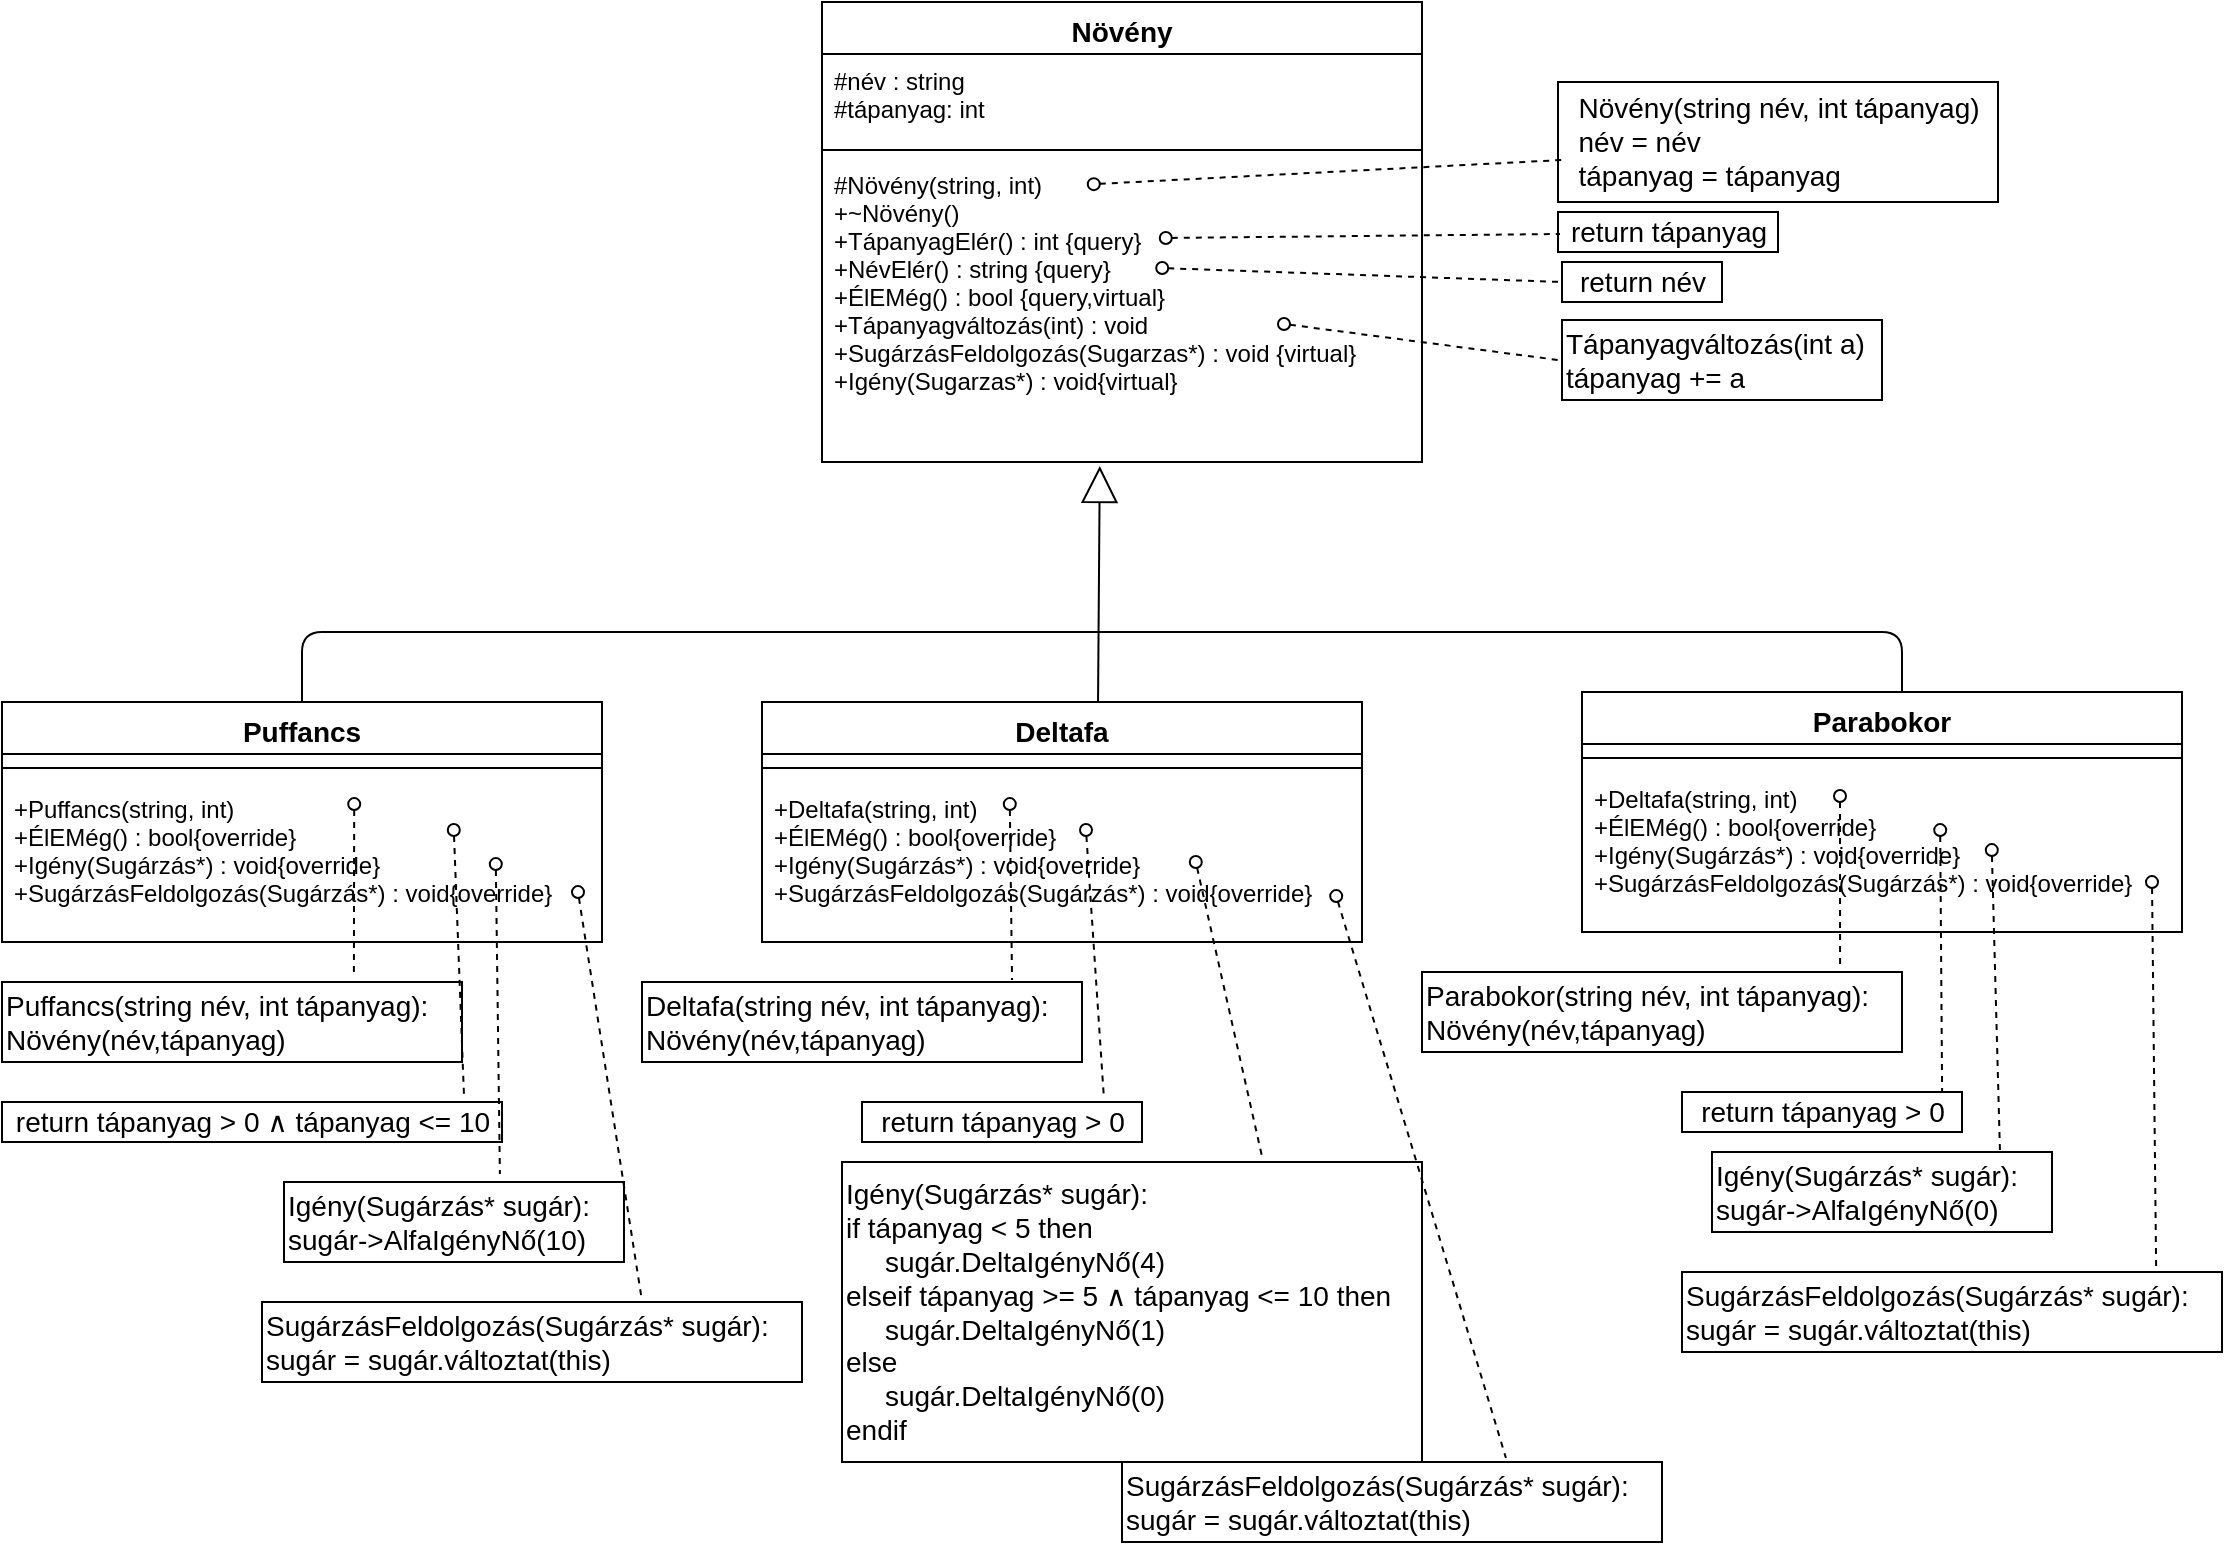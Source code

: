 <mxfile version="13.0.8" type="device"><diagram name="Page-1" id="c4acf3e9-155e-7222-9cf6-157b1a14988f"><mxGraphModel dx="2272" dy="762" grid="1" gridSize="10" guides="1" tooltips="1" connect="1" arrows="1" fold="1" page="1" pageScale="1" pageWidth="850" pageHeight="1100" background="#ffffff" math="0" shadow="0"><root><mxCell id="0"/><mxCell id="1" parent="0"/><mxCell id="UdXcBt1LBWdT0K6w-kGA-1" value="Növény" style="swimlane;fontStyle=1;align=center;verticalAlign=top;childLayout=stackLayout;horizontal=1;startSize=26;horizontalStack=0;resizeParent=1;resizeParentMax=0;resizeLast=0;collapsible=1;marginBottom=0;fontSize=14;" parent="1" vertex="1"><mxGeometry x="340" y="20" width="300" height="230" as="geometry"/></mxCell><mxCell id="UdXcBt1LBWdT0K6w-kGA-2" value="#név : string&#10;#tápanyag: int" style="text;strokeColor=none;fillColor=none;align=left;verticalAlign=top;spacingLeft=4;spacingRight=4;overflow=hidden;rotatable=0;points=[[0,0.5],[1,0.5]];portConstraint=eastwest;" parent="UdXcBt1LBWdT0K6w-kGA-1" vertex="1"><mxGeometry y="26" width="300" height="44" as="geometry"/></mxCell><mxCell id="UdXcBt1LBWdT0K6w-kGA-3" value="" style="line;strokeWidth=1;fillColor=none;align=left;verticalAlign=middle;spacingTop=-1;spacingLeft=3;spacingRight=3;rotatable=0;labelPosition=right;points=[];portConstraint=eastwest;" parent="UdXcBt1LBWdT0K6w-kGA-1" vertex="1"><mxGeometry y="70" width="300" height="8" as="geometry"/></mxCell><mxCell id="UdXcBt1LBWdT0K6w-kGA-4" value="#Növény(string, int)&#10;+~Növény()&#10;+TápanyagElér() : int {query}&#10;+NévElér() : string {query}&#10;+ÉlEMég() : bool {query,virtual}&#10;+Tápanyagváltozás(int) : void&#10;+SugárzásFeldolgozás(Sugarzas*) : void {virtual}&#10;+Igény(Sugarzas*) : void{virtual}&#10;&#10;" style="text;strokeColor=none;fillColor=none;align=left;verticalAlign=top;spacingLeft=4;spacingRight=4;overflow=hidden;rotatable=0;points=[[0,0.5],[1,0.5]];portConstraint=eastwest;" parent="UdXcBt1LBWdT0K6w-kGA-1" vertex="1"><mxGeometry y="78" width="300" height="152" as="geometry"/></mxCell><mxCell id="UdXcBt1LBWdT0K6w-kGA-16" value="" style="endArrow=block;endSize=16;endFill=0;html=1;fontSize=14;entryX=0.463;entryY=1.013;entryDx=0;entryDy=0;entryPerimeter=0;exitX=0.56;exitY=0.017;exitDx=0;exitDy=0;exitPerimeter=0;" parent="1" source="UdXcBt1LBWdT0K6w-kGA-9" target="UdXcBt1LBWdT0K6w-kGA-4" edge="1"><mxGeometry width="160" relative="1" as="geometry"><mxPoint x="380" y="370" as="sourcePoint"/><mxPoint x="540" y="370" as="targetPoint"/></mxGeometry></mxCell><mxCell id="UdXcBt1LBWdT0K6w-kGA-28" value="return név" style="text;html=1;align=center;verticalAlign=middle;resizable=0;points=[];autosize=1;fontSize=14;strokeColor=#000000;" parent="1" vertex="1"><mxGeometry x="710" y="150" width="80" height="20" as="geometry"/></mxCell><mxCell id="UdXcBt1LBWdT0K6w-kGA-32" value="return tápanyag" style="text;html=1;align=center;verticalAlign=middle;resizable=0;points=[];autosize=1;fontSize=14;strokeColor=#000000;" parent="1" vertex="1"><mxGeometry x="708" y="125" width="110" height="20" as="geometry"/></mxCell><mxCell id="UdXcBt1LBWdT0K6w-kGA-33" value="&lt;div style=&quot;text-align: left&quot;&gt;&lt;span&gt;Növény(string név, int tápanyag)&lt;/span&gt;&lt;/div&gt;&lt;div style=&quot;text-align: left&quot;&gt;&lt;span&gt;név = név&lt;/span&gt;&lt;/div&gt;&lt;div style=&quot;text-align: left&quot;&gt;&lt;span&gt;tápanyag = tápanyag&lt;/span&gt;&lt;/div&gt;" style="text;html=1;align=center;verticalAlign=middle;resizable=0;points=[];autosize=1;fontSize=14;strokeColor=#000000;" parent="1" vertex="1"><mxGeometry x="708" y="60" width="220" height="60" as="geometry"/></mxCell><mxCell id="UdXcBt1LBWdT0K6w-kGA-34" value="Tápanyagváltozás(int a)&lt;br&gt;tápanyag += a" style="text;html=1;align=left;verticalAlign=middle;resizable=0;points=[];autosize=1;fontSize=14;strokeColor=#000000;" parent="1" vertex="1"><mxGeometry x="710" y="179" width="160" height="40" as="geometry"/></mxCell><mxCell id="UdXcBt1LBWdT0K6w-kGA-35" value="Puffancs(string név, int tápanyag):&lt;br&gt;Növény(név,tápanyag)" style="text;html=1;align=left;verticalAlign=middle;resizable=0;points=[];autosize=1;fontSize=14;strokeColor=#000000;" parent="1" vertex="1"><mxGeometry x="-70" y="510" width="230" height="40" as="geometry"/></mxCell><mxCell id="UdXcBt1LBWdT0K6w-kGA-36" value="return tápanyag &amp;gt; 0&amp;nbsp;&lt;span style=&quot;background-color: rgb(255 , 255 , 255)&quot;&gt;&lt;font style=&quot;font-size: 14px&quot;&gt;∧ tápanyag &amp;lt;= 10&lt;/font&gt;&lt;/span&gt;" style="text;html=1;align=center;verticalAlign=middle;resizable=0;points=[];autosize=1;fontSize=14;strokeColor=#000000;" parent="1" vertex="1"><mxGeometry x="-70" y="570" width="250" height="20" as="geometry"/></mxCell><mxCell id="UdXcBt1LBWdT0K6w-kGA-37" value="Igény(Sugárzás* sugár):&lt;br&gt;sugár-&amp;gt;AlfaIgényNő(10)" style="text;html=1;align=left;verticalAlign=middle;resizable=0;points=[];autosize=1;fontSize=14;strokeColor=#000000;" parent="1" vertex="1"><mxGeometry x="71" y="610" width="170" height="40" as="geometry"/></mxCell><mxCell id="UdXcBt1LBWdT0K6w-kGA-38" value="SugárzásFeldolgozás(Sugárzás* sugár):&lt;br&gt;sugár = sugár.változtat(this)" style="text;html=1;align=left;verticalAlign=middle;resizable=0;points=[];autosize=1;fontSize=14;strokeColor=#000000;" parent="1" vertex="1"><mxGeometry x="60" y="670" width="270" height="40" as="geometry"/></mxCell><mxCell id="UdXcBt1LBWdT0K6w-kGA-39" value="Deltafa(string név, int tápanyag):&lt;br&gt;Növény(név,tápanyag)" style="text;html=1;align=left;verticalAlign=middle;resizable=0;points=[];autosize=1;fontSize=14;strokeColor=#000000;" parent="1" vertex="1"><mxGeometry x="250" y="510" width="220" height="40" as="geometry"/></mxCell><mxCell id="UdXcBt1LBWdT0K6w-kGA-40" value="return tápanyag &amp;gt; 0" style="text;html=1;align=center;verticalAlign=middle;resizable=0;points=[];autosize=1;fontSize=14;strokeColor=#000000;" parent="1" vertex="1"><mxGeometry x="360" y="570" width="140" height="20" as="geometry"/></mxCell><mxCell id="UdXcBt1LBWdT0K6w-kGA-41" value="Igény(Sugárzás* sugár):&lt;br&gt;if tápanyag &amp;lt; 5 then&lt;br&gt;&amp;nbsp; &amp;nbsp; &amp;nbsp;sugár.DeltaIgényNő(4)&lt;br&gt;elseif tápanyag &amp;gt;= 5&amp;nbsp;&lt;span style=&quot;text-align: center ; background-color: rgb(255 , 255 , 255)&quot;&gt;∧ tápanyag &amp;lt;= 10 then&lt;br&gt;&lt;/span&gt;&amp;nbsp; &amp;nbsp; &amp;nbsp;sugár.DeltaIgényNő(1)&lt;br&gt;else&lt;br&gt;&amp;nbsp; &amp;nbsp; &amp;nbsp;sugár.DeltaIgényNő(0)&lt;br&gt;endif&lt;span style=&quot;color: rgba(0 , 0 , 0 , 0) ; font-family: monospace ; font-size: 0px&quot;&gt;%3CmxGraphModel%3E%3Croot%3E%3CmxCell%20id%3D%220%22%2F%3E%3CmxCell%20id%3D%221%22%20parent%3D%220%22%2F%3E%3CmxCell%20id%3D%222%22%20value%3D%22Ig%C3%A9ny(Sug%C3%A1rz%C3%A1s*%20sug%C3%A1r)%3A%26lt%3Bbr%26gt%3Bsug%C3%A1r-%26amp%3Bgt%3BAlfaIg%C3%A9nyN%C5%91(10)%22%20style%3D%22text%3Bhtml%3D1%3Balign%3Dleft%3BverticalAlign%3Dmiddle%3Bresizable%3D0%3Bpoints%3D%5B%5D%3Bautosize%3D1%3BfontSize%3D14%3BstrokeColor%3D%23000000%3B%22%20vertex%3D%221%22%20parent%3D%221%22%3E%3CmxGeometry%20x%3D%2281%22%20y%3D%22750%22%20width%3D%22170%22%20height%3D%2240%22%20as%3D%22geometry%22%2F%3E%3C%2FmxCell%3E%3C%2Froot%3E%3C%2FmxGraphModel%3E&lt;/span&gt;" style="text;html=1;align=left;verticalAlign=middle;resizable=0;points=[];autosize=1;fontSize=14;strokeColor=#000000;" parent="1" vertex="1"><mxGeometry x="350" y="600" width="290" height="150" as="geometry"/></mxCell><mxCell id="UdXcBt1LBWdT0K6w-kGA-42" value="SugárzásFeldolgozás(Sugárzás* sugár):&lt;br&gt;sugár = sugár.változtat(this)" style="text;html=1;align=left;verticalAlign=middle;resizable=0;points=[];autosize=1;fontSize=14;strokeColor=#000000;" parent="1" vertex="1"><mxGeometry x="490" y="750" width="270" height="40" as="geometry"/></mxCell><mxCell id="UdXcBt1LBWdT0K6w-kGA-43" value="Parabokor(string név, int tápanyag):&lt;br&gt;Növény(név,tápanyag)" style="text;html=1;align=left;verticalAlign=middle;resizable=0;points=[];autosize=1;fontSize=14;strokeColor=#000000;" parent="1" vertex="1"><mxGeometry x="640" y="505" width="240" height="40" as="geometry"/></mxCell><mxCell id="UdXcBt1LBWdT0K6w-kGA-44" value="return tápanyag &amp;gt; 0" style="text;html=1;align=center;verticalAlign=middle;resizable=0;points=[];autosize=1;fontSize=14;strokeColor=#000000;" parent="1" vertex="1"><mxGeometry x="770" y="565" width="140" height="20" as="geometry"/></mxCell><mxCell id="UdXcBt1LBWdT0K6w-kGA-45" value="Igény(Sugárzás* sugár):&lt;br&gt;sugár-&amp;gt;AlfaIgényNő(0)" style="text;html=1;align=left;verticalAlign=middle;resizable=0;points=[];autosize=1;fontSize=14;strokeColor=#000000;" parent="1" vertex="1"><mxGeometry x="785" y="595" width="170" height="40" as="geometry"/></mxCell><mxCell id="UdXcBt1LBWdT0K6w-kGA-46" value="SugárzásFeldolgozás(Sugárzás* sugár):&lt;br&gt;sugár = sugár.változtat(this)" style="text;html=1;align=left;verticalAlign=middle;resizable=0;points=[];autosize=1;fontSize=14;strokeColor=#000000;" parent="1" vertex="1"><mxGeometry x="770" y="655" width="270" height="40" as="geometry"/></mxCell><mxCell id="UdXcBt1LBWdT0K6w-kGA-47" value="" style="html=1;verticalAlign=bottom;endArrow=none;dashed=1;endSize=8;fontSize=14;endFill=0;startArrow=oval;startFill=0;entryX=0.765;entryY=-0.075;entryDx=0;entryDy=0;entryPerimeter=0;exitX=0.587;exitY=0.138;exitDx=0;exitDy=0;exitPerimeter=0;" parent="1" source="UdXcBt1LBWdT0K6w-kGA-8" target="UdXcBt1LBWdT0K6w-kGA-35" edge="1"><mxGeometry relative="1" as="geometry"><mxPoint x="250" y="500" as="sourcePoint"/><mxPoint x="170" y="500" as="targetPoint"/></mxGeometry></mxCell><mxCell id="UdXcBt1LBWdT0K6w-kGA-48" value="" style="html=1;verticalAlign=bottom;endArrow=none;dashed=1;endSize=8;fontSize=14;endFill=0;startArrow=oval;startFill=0;entryX=0.924;entryY=-0.15;entryDx=0;entryDy=0;entryPerimeter=0;exitX=0.753;exitY=0.3;exitDx=0;exitDy=0;exitPerimeter=0;" parent="1" source="UdXcBt1LBWdT0K6w-kGA-8" target="UdXcBt1LBWdT0K6w-kGA-36" edge="1"><mxGeometry relative="1" as="geometry"><mxPoint x="250" y="520" as="sourcePoint"/><mxPoint x="170" y="520" as="targetPoint"/></mxGeometry></mxCell><mxCell id="UdXcBt1LBWdT0K6w-kGA-49" value="" style="html=1;verticalAlign=bottom;endArrow=none;dashed=1;endSize=8;fontSize=14;endFill=0;startArrow=oval;startFill=0;entryX=0.635;entryY=-0.1;entryDx=0;entryDy=0;entryPerimeter=0;exitX=0.823;exitY=0.513;exitDx=0;exitDy=0;exitPerimeter=0;" parent="1" source="UdXcBt1LBWdT0K6w-kGA-8" target="UdXcBt1LBWdT0K6w-kGA-37" edge="1"><mxGeometry relative="1" as="geometry"><mxPoint x="250" y="510" as="sourcePoint"/><mxPoint x="181" y="580" as="targetPoint"/></mxGeometry></mxCell><mxCell id="UdXcBt1LBWdT0K6w-kGA-50" value="" style="html=1;verticalAlign=bottom;endArrow=none;dashed=1;endSize=8;fontSize=14;endFill=0;startArrow=oval;startFill=0;entryX=0.704;entryY=0;entryDx=0;entryDy=0;entryPerimeter=0;exitX=0.96;exitY=0.688;exitDx=0;exitDy=0;exitPerimeter=0;" parent="1" source="UdXcBt1LBWdT0K6w-kGA-8" target="UdXcBt1LBWdT0K6w-kGA-38" edge="1"><mxGeometry relative="1" as="geometry"><mxPoint x="345" y="589" as="sourcePoint"/><mxPoint x="265" y="589" as="targetPoint"/></mxGeometry></mxCell><mxCell id="UdXcBt1LBWdT0K6w-kGA-51" value="" style="html=1;verticalAlign=bottom;endArrow=none;dashed=1;endSize=8;fontSize=14;endFill=0;startArrow=oval;startFill=0;entryX=0.841;entryY=-0.025;entryDx=0;entryDy=0;entryPerimeter=0;exitX=0.413;exitY=0.138;exitDx=0;exitDy=0;exitPerimeter=0;" parent="1" source="UdXcBt1LBWdT0K6w-kGA-11" target="UdXcBt1LBWdT0K6w-kGA-39" edge="1"><mxGeometry relative="1" as="geometry"><mxPoint x="560" y="509" as="sourcePoint"/><mxPoint x="480" y="509" as="targetPoint"/></mxGeometry></mxCell><mxCell id="UdXcBt1LBWdT0K6w-kGA-52" value="" style="html=1;verticalAlign=bottom;endArrow=none;dashed=1;endSize=8;fontSize=14;endFill=0;startArrow=oval;startFill=0;entryX=0.864;entryY=-0.1;entryDx=0;entryDy=0;entryPerimeter=0;exitX=0.54;exitY=0.3;exitDx=0;exitDy=0;exitPerimeter=0;" parent="1" source="UdXcBt1LBWdT0K6w-kGA-11" target="UdXcBt1LBWdT0K6w-kGA-40" edge="1"><mxGeometry relative="1" as="geometry"><mxPoint x="590" y="529.5" as="sourcePoint"/><mxPoint x="510" y="529.5" as="targetPoint"/></mxGeometry></mxCell><mxCell id="UdXcBt1LBWdT0K6w-kGA-53" value="" style="html=1;verticalAlign=bottom;endArrow=none;dashed=1;endSize=8;fontSize=14;endFill=0;startArrow=oval;startFill=0;entryX=0.724;entryY=-0.02;entryDx=0;entryDy=0;entryPerimeter=0;exitX=0.723;exitY=0.5;exitDx=0;exitDy=0;exitPerimeter=0;" parent="1" source="UdXcBt1LBWdT0K6w-kGA-11" target="UdXcBt1LBWdT0K6w-kGA-41" edge="1"><mxGeometry relative="1" as="geometry"><mxPoint x="590" y="540" as="sourcePoint"/><mxPoint x="510" y="540" as="targetPoint"/></mxGeometry></mxCell><mxCell id="UdXcBt1LBWdT0K6w-kGA-54" value="" style="html=1;verticalAlign=bottom;endArrow=none;dashed=1;endSize=8;fontSize=14;endFill=0;startArrow=oval;startFill=0;exitX=0.957;exitY=0.713;exitDx=0;exitDy=0;exitPerimeter=0;entryX=0.711;entryY=-0.05;entryDx=0;entryDy=0;entryPerimeter=0;" parent="1" source="UdXcBt1LBWdT0K6w-kGA-11" target="UdXcBt1LBWdT0K6w-kGA-42" edge="1"><mxGeometry relative="1" as="geometry"><mxPoint x="620" y="560" as="sourcePoint"/><mxPoint x="540" y="560" as="targetPoint"/></mxGeometry></mxCell><mxCell id="UdXcBt1LBWdT0K6w-kGA-55" value="" style="html=1;verticalAlign=bottom;endArrow=none;dashed=1;endSize=8;fontSize=14;endFill=0;startArrow=oval;startFill=0;entryX=0.871;entryY=-0.1;entryDx=0;entryDy=0;entryPerimeter=0;exitX=0.43;exitY=0.15;exitDx=0;exitDy=0;exitPerimeter=0;" parent="1" source="UdXcBt1LBWdT0K6w-kGA-14" target="UdXcBt1LBWdT0K6w-kGA-43" edge="1"><mxGeometry relative="1" as="geometry"><mxPoint x="1000" y="515" as="sourcePoint"/><mxPoint x="920" y="515" as="targetPoint"/></mxGeometry></mxCell><mxCell id="UdXcBt1LBWdT0K6w-kGA-56" value="" style="html=1;verticalAlign=bottom;endArrow=none;dashed=1;endSize=8;fontSize=14;endFill=0;startArrow=oval;startFill=0;entryX=0.929;entryY=0;entryDx=0;entryDy=0;entryPerimeter=0;exitX=0.597;exitY=0.363;exitDx=0;exitDy=0;exitPerimeter=0;" parent="1" source="UdXcBt1LBWdT0K6w-kGA-14" target="UdXcBt1LBWdT0K6w-kGA-44" edge="1"><mxGeometry relative="1" as="geometry"><mxPoint x="1000" y="535" as="sourcePoint"/><mxPoint x="920" y="535" as="targetPoint"/></mxGeometry></mxCell><mxCell id="UdXcBt1LBWdT0K6w-kGA-57" value="" style="html=1;verticalAlign=bottom;endArrow=none;dashed=1;endSize=8;fontSize=14;endFill=0;startArrow=oval;startFill=0;entryX=0.847;entryY=0;entryDx=0;entryDy=0;entryPerimeter=0;exitX=0.683;exitY=0.488;exitDx=0;exitDy=0;exitPerimeter=0;" parent="1" source="UdXcBt1LBWdT0K6w-kGA-14" target="UdXcBt1LBWdT0K6w-kGA-45" edge="1"><mxGeometry relative="1" as="geometry"><mxPoint x="1040" y="555" as="sourcePoint"/><mxPoint x="960" y="555" as="targetPoint"/></mxGeometry></mxCell><mxCell id="UdXcBt1LBWdT0K6w-kGA-58" value="" style="html=1;verticalAlign=bottom;endArrow=none;dashed=1;endSize=8;fontSize=14;endFill=0;startArrow=oval;startFill=0;entryX=0.878;entryY=-0.075;entryDx=0;entryDy=0;entryPerimeter=0;exitX=0.95;exitY=0.688;exitDx=0;exitDy=0;exitPerimeter=0;" parent="1" source="UdXcBt1LBWdT0K6w-kGA-14" target="UdXcBt1LBWdT0K6w-kGA-46" edge="1"><mxGeometry relative="1" as="geometry"><mxPoint x="1035" y="564" as="sourcePoint"/><mxPoint x="955" y="564" as="targetPoint"/></mxGeometry></mxCell><mxCell id="UdXcBt1LBWdT0K6w-kGA-59" value="" style="html=1;verticalAlign=bottom;endArrow=none;dashed=1;endSize=8;fontSize=14;endFill=0;startArrow=oval;startFill=0;entryX=-0.012;entryY=0.5;entryDx=0;entryDy=0;entryPerimeter=0;exitX=0.77;exitY=0.546;exitDx=0;exitDy=0;exitPerimeter=0;" parent="1" source="UdXcBt1LBWdT0K6w-kGA-4" target="UdXcBt1LBWdT0K6w-kGA-34" edge="1"><mxGeometry relative="1" as="geometry"><mxPoint x="750" y="260" as="sourcePoint"/><mxPoint x="670" y="260" as="targetPoint"/></mxGeometry></mxCell><mxCell id="UdXcBt1LBWdT0K6w-kGA-60" value="" style="html=1;verticalAlign=bottom;endArrow=none;dashed=1;endSize=8;fontSize=14;endFill=0;startArrow=oval;startFill=0;entryX=0;entryY=0.5;entryDx=0;entryDy=0;entryPerimeter=0;exitX=0.567;exitY=0.362;exitDx=0;exitDy=0;exitPerimeter=0;" parent="1" source="UdXcBt1LBWdT0K6w-kGA-4" target="UdXcBt1LBWdT0K6w-kGA-28" edge="1"><mxGeometry relative="1" as="geometry"><mxPoint x="690" y="320" as="sourcePoint"/><mxPoint x="610" y="320" as="targetPoint"/></mxGeometry></mxCell><mxCell id="UdXcBt1LBWdT0K6w-kGA-61" value="" style="html=1;verticalAlign=bottom;endArrow=none;dashed=1;endSize=8;fontSize=14;endFill=0;startArrow=oval;startFill=0;entryX=0.009;entryY=0.55;entryDx=0;entryDy=0;entryPerimeter=0;exitX=0.573;exitY=0.263;exitDx=0;exitDy=0;exitPerimeter=0;" parent="1" source="UdXcBt1LBWdT0K6w-kGA-4" target="UdXcBt1LBWdT0K6w-kGA-32" edge="1"><mxGeometry relative="1" as="geometry"><mxPoint x="500.0" y="125.004" as="sourcePoint"/><mxPoint x="699.9" y="131.98" as="targetPoint"/></mxGeometry></mxCell><mxCell id="UdXcBt1LBWdT0K6w-kGA-62" value="" style="html=1;verticalAlign=bottom;endArrow=none;dashed=1;endSize=8;fontSize=14;endFill=0;startArrow=oval;startFill=0;entryX=0.009;entryY=0.65;entryDx=0;entryDy=0;entryPerimeter=0;exitX=0.453;exitY=0.086;exitDx=0;exitDy=0;exitPerimeter=0;" parent="1" source="UdXcBt1LBWdT0K6w-kGA-4" target="UdXcBt1LBWdT0K6w-kGA-33" edge="1"><mxGeometry relative="1" as="geometry"><mxPoint x="500.0" y="100.004" as="sourcePoint"/><mxPoint x="699.9" y="106.98" as="targetPoint"/></mxGeometry></mxCell><mxCell id="UdXcBt1LBWdT0K6w-kGA-5" value="Puffancs" style="swimlane;fontStyle=1;align=center;verticalAlign=top;childLayout=stackLayout;horizontal=1;startSize=26;horizontalStack=0;resizeParent=1;resizeParentMax=0;resizeLast=0;collapsible=1;marginBottom=0;fontSize=14;" parent="1" vertex="1"><mxGeometry x="-70" y="370" width="300" height="120" as="geometry"/></mxCell><mxCell id="UdXcBt1LBWdT0K6w-kGA-7" value="" style="line;strokeWidth=1;fillColor=none;align=left;verticalAlign=middle;spacingTop=-1;spacingLeft=3;spacingRight=3;rotatable=0;labelPosition=right;points=[];portConstraint=eastwest;" parent="UdXcBt1LBWdT0K6w-kGA-5" vertex="1"><mxGeometry y="26" width="300" height="14" as="geometry"/></mxCell><mxCell id="UdXcBt1LBWdT0K6w-kGA-8" value="+Puffancs(string, int)&#10;+ÉlEMég() : bool{override}&#10;+Igény(Sugárzás*) : void{override}&#10;+SugárzásFeldolgozás(Sugárzás*) : void{override}" style="text;strokeColor=none;fillColor=none;align=left;verticalAlign=top;spacingLeft=4;spacingRight=4;overflow=hidden;rotatable=0;points=[[0,0.5],[1,0.5]];portConstraint=eastwest;" parent="UdXcBt1LBWdT0K6w-kGA-5" vertex="1"><mxGeometry y="40" width="300" height="80" as="geometry"/></mxCell><mxCell id="UdXcBt1LBWdT0K6w-kGA-9" value="Deltafa" style="swimlane;fontStyle=1;align=center;verticalAlign=top;childLayout=stackLayout;horizontal=1;startSize=26;horizontalStack=0;resizeParent=1;resizeParentMax=0;resizeLast=0;collapsible=1;marginBottom=0;fontSize=14;" parent="1" vertex="1"><mxGeometry x="310" y="370" width="300" height="120" as="geometry"/></mxCell><mxCell id="UdXcBt1LBWdT0K6w-kGA-10" value="" style="line;strokeWidth=1;fillColor=none;align=left;verticalAlign=middle;spacingTop=-1;spacingLeft=3;spacingRight=3;rotatable=0;labelPosition=right;points=[];portConstraint=eastwest;" parent="UdXcBt1LBWdT0K6w-kGA-9" vertex="1"><mxGeometry y="26" width="300" height="14" as="geometry"/></mxCell><mxCell id="UdXcBt1LBWdT0K6w-kGA-11" value="+Deltafa(string, int)&#10;+ÉlEMég() : bool{override}&#10;+Igény(Sugárzás*) : void{override}&#10;+SugárzásFeldolgozás(Sugárzás*) : void{override}" style="text;strokeColor=none;fillColor=none;align=left;verticalAlign=top;spacingLeft=4;spacingRight=4;overflow=hidden;rotatable=0;points=[[0,0.5],[1,0.5]];portConstraint=eastwest;" parent="UdXcBt1LBWdT0K6w-kGA-9" vertex="1"><mxGeometry y="40" width="300" height="80" as="geometry"/></mxCell><mxCell id="UdXcBt1LBWdT0K6w-kGA-12" value="Parabokor" style="swimlane;fontStyle=1;align=center;verticalAlign=top;childLayout=stackLayout;horizontal=1;startSize=26;horizontalStack=0;resizeParent=1;resizeParentMax=0;resizeLast=0;collapsible=1;marginBottom=0;fontSize=14;" parent="1" vertex="1"><mxGeometry x="720" y="365" width="300" height="120" as="geometry"/></mxCell><mxCell id="UdXcBt1LBWdT0K6w-kGA-13" value="" style="line;strokeWidth=1;fillColor=none;align=left;verticalAlign=middle;spacingTop=-1;spacingLeft=3;spacingRight=3;rotatable=0;labelPosition=right;points=[];portConstraint=eastwest;" parent="UdXcBt1LBWdT0K6w-kGA-12" vertex="1"><mxGeometry y="26" width="300" height="14" as="geometry"/></mxCell><mxCell id="UdXcBt1LBWdT0K6w-kGA-14" value="+Deltafa(string, int)&#10;+ÉlEMég() : bool{override}&#10;+Igény(Sugárzás*) : void{override}&#10;+SugárzásFeldolgozás(Sugárzás*) : void{override}" style="text;strokeColor=none;fillColor=none;align=left;verticalAlign=top;spacingLeft=4;spacingRight=4;overflow=hidden;rotatable=0;points=[[0,0.5],[1,0.5]];portConstraint=eastwest;" parent="UdXcBt1LBWdT0K6w-kGA-12" vertex="1"><mxGeometry y="40" width="300" height="80" as="geometry"/></mxCell><mxCell id="l1o9ia54jqHDuHgSw-Tn-1" value="" style="endArrow=none;html=1;edgeStyle=orthogonalEdgeStyle;exitX=0.5;exitY=0;exitDx=0;exitDy=0;" edge="1" parent="1" source="UdXcBt1LBWdT0K6w-kGA-5" target="UdXcBt1LBWdT0K6w-kGA-12"><mxGeometry relative="1" as="geometry"><mxPoint x="80" y="290" as="sourcePoint"/><mxPoint x="880" y="300" as="targetPoint"/><Array as="points"><mxPoint x="80" y="335"/><mxPoint x="880" y="335"/></Array></mxGeometry></mxCell><mxCell id="l1o9ia54jqHDuHgSw-Tn-2" value="" style="resizable=0;html=1;align=left;verticalAlign=bottom;labelBackgroundColor=#ffffff;fontSize=10;" connectable="0" vertex="1" parent="l1o9ia54jqHDuHgSw-Tn-1"><mxGeometry x="-1" relative="1" as="geometry"/></mxCell><mxCell id="l1o9ia54jqHDuHgSw-Tn-3" value="" style="resizable=0;html=1;align=right;verticalAlign=bottom;labelBackgroundColor=#ffffff;fontSize=10;" connectable="0" vertex="1" parent="l1o9ia54jqHDuHgSw-Tn-1"><mxGeometry x="1" relative="1" as="geometry"/></mxCell></root></mxGraphModel></diagram></mxfile>
